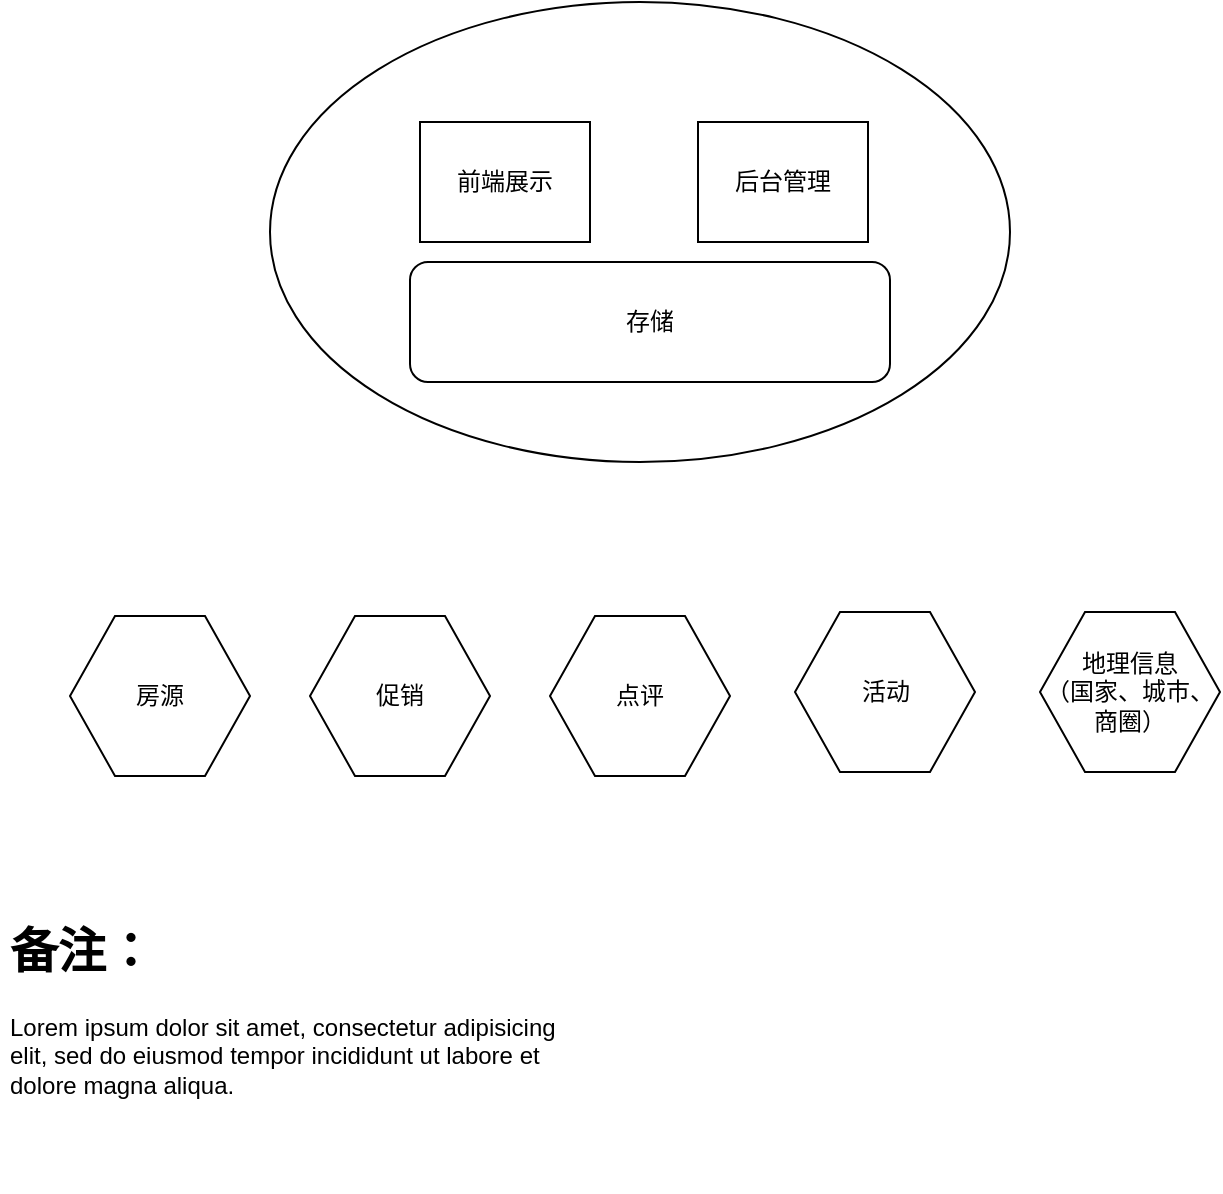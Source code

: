 <mxfile version="10.6.0" type="github"><diagram id="jindhyrkJ46Qs6CNggRK" name="Page-1"><mxGraphModel dx="1017" dy="677" grid="1" gridSize="10" guides="1" tooltips="1" connect="1" arrows="1" fold="1" page="1" pageScale="1" pageWidth="850" pageHeight="1100" math="0" shadow="0"><root><mxCell id="0"/><mxCell id="1" parent="0"/><mxCell id="pWOirImLIRZBF6i71m0W-1" value="" style="ellipse;whiteSpace=wrap;html=1;" vertex="1" parent="1"><mxGeometry x="335" y="35" width="370" height="230" as="geometry"/></mxCell><mxCell id="pWOirImLIRZBF6i71m0W-2" value="房源" style="shape=hexagon;perimeter=hexagonPerimeter2;whiteSpace=wrap;html=1;" vertex="1" parent="1"><mxGeometry x="235" y="342" width="90" height="80" as="geometry"/></mxCell><mxCell id="pWOirImLIRZBF6i71m0W-3" value="促销" style="shape=hexagon;perimeter=hexagonPerimeter2;whiteSpace=wrap;html=1;" vertex="1" parent="1"><mxGeometry x="355" y="342" width="90" height="80" as="geometry"/></mxCell><mxCell id="pWOirImLIRZBF6i71m0W-4" value="点评" style="shape=hexagon;perimeter=hexagonPerimeter2;whiteSpace=wrap;html=1;" vertex="1" parent="1"><mxGeometry x="475" y="342" width="90" height="80" as="geometry"/></mxCell><mxCell id="pWOirImLIRZBF6i71m0W-8" value="前端展示" style="rounded=0;whiteSpace=wrap;html=1;" vertex="1" parent="1"><mxGeometry x="410" y="95" width="85" height="60" as="geometry"/></mxCell><mxCell id="pWOirImLIRZBF6i71m0W-9" value="后台管理" style="rounded=0;whiteSpace=wrap;html=1;" vertex="1" parent="1"><mxGeometry x="549" y="95" width="85" height="60" as="geometry"/></mxCell><mxCell id="pWOirImLIRZBF6i71m0W-10" value="地理信息&lt;br&gt;（国家、城市、商圈）&lt;br&gt;" style="shape=hexagon;perimeter=hexagonPerimeter2;whiteSpace=wrap;html=1;" vertex="1" parent="1"><mxGeometry x="720" y="340" width="90" height="80" as="geometry"/></mxCell><mxCell id="pWOirImLIRZBF6i71m0W-11" value="存储" style="rounded=1;whiteSpace=wrap;html=1;" vertex="1" parent="1"><mxGeometry x="405" y="165" width="240" height="60" as="geometry"/></mxCell><mxCell id="pWOirImLIRZBF6i71m0W-12" value="活动" style="shape=hexagon;perimeter=hexagonPerimeter2;whiteSpace=wrap;html=1;" vertex="1" parent="1"><mxGeometry x="597.5" y="340" width="90" height="80" as="geometry"/></mxCell><mxCell id="pWOirImLIRZBF6i71m0W-13" value="&lt;h1&gt;备注：&lt;/h1&gt;&lt;p&gt;Lorem ipsum dolor sit amet, consectetur adipisicing elit, sed do eiusmod tempor incididunt ut labore et dolore magna aliqua.&lt;/p&gt;" style="text;html=1;strokeColor=none;fillColor=none;spacing=5;spacingTop=-20;whiteSpace=wrap;overflow=hidden;rounded=0;" vertex="1" parent="1"><mxGeometry x="200" y="490" width="290" height="140" as="geometry"/></mxCell></root></mxGraphModel></diagram></mxfile>